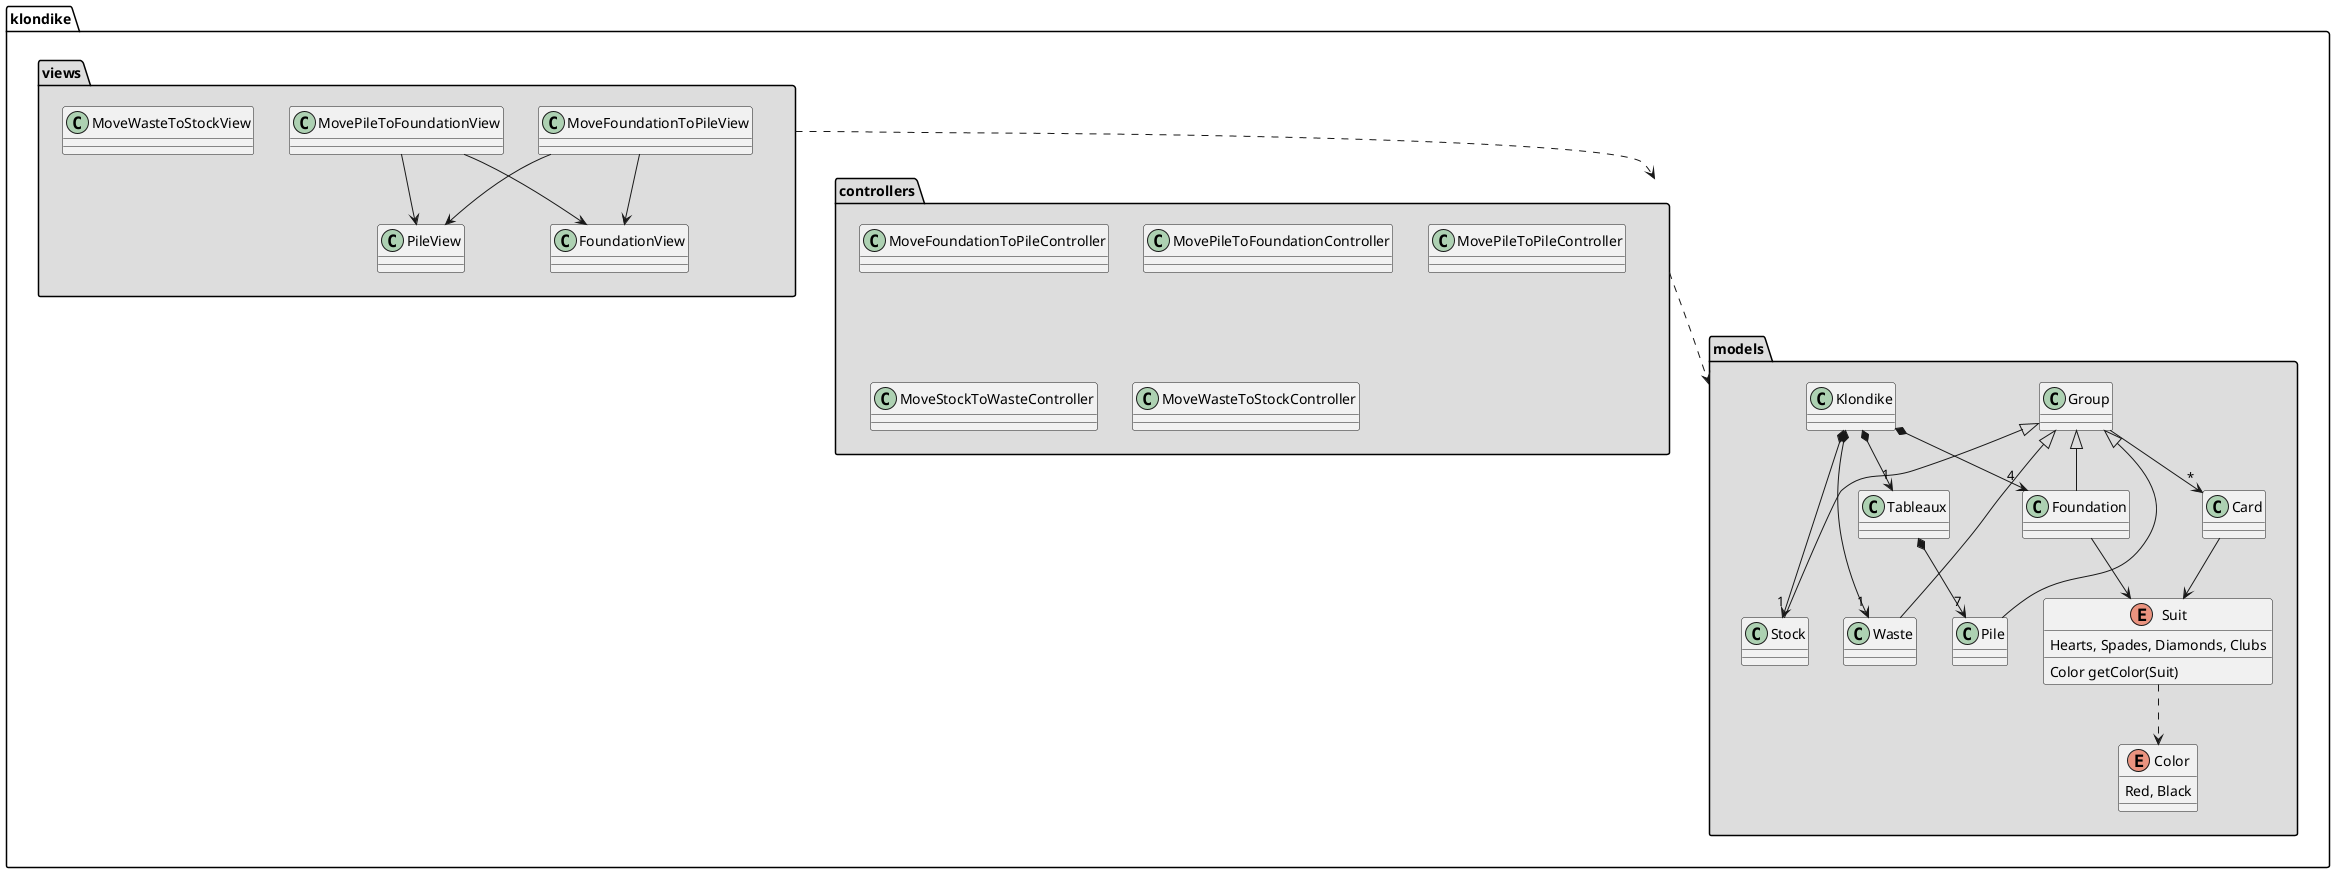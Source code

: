 @startuml

package klondike.views #DDDDDD {
   class MoveFoundationToPileView
   class MovePileToFoundationView
   class MoveWasteToStockView

   class PileView
   class FoundationView

   MoveFoundationToPileView -down-> PileView
   MoveFoundationToPileView -down-> FoundationView

   MovePileToFoundationView -down-> PileView
   MovePileToFoundationView -down-> FoundationView
}

package "klondike.controllers" #DDDDDD {
   class MoveFoundationToPileController
   class MovePileToFoundationController
   class MovePileToPileController
   class MoveStockToWasteController
   class MoveWasteToStockController
}

package "klondike.models" #DDDDDD {
   enum Color {
      Red, Black
   }

   enum Suit {
    Hearts, Spades, Diamonds, Clubs
    Color getColor(Suit)
   }

   Card --> Suit
   Suit ..> Color

   Group -> "*" Card
   Group <|-down-- Pile
   Group <|-down-- Stock
   Group <|-down-- Waste
   Group <|-down- Foundation


   Tableaux *-down-> "7" Pile
   Klondike *-down-> "1" Stock
   Klondike *-down-> "1" Waste
   Klondike *-down-> "1" Tableaux
   Klondike *-down-> "4" Foundation

   Foundation --> Suit
}

klondike.views ..> klondike.controllers
klondike.controllers ..> klondike.models

@enduml
